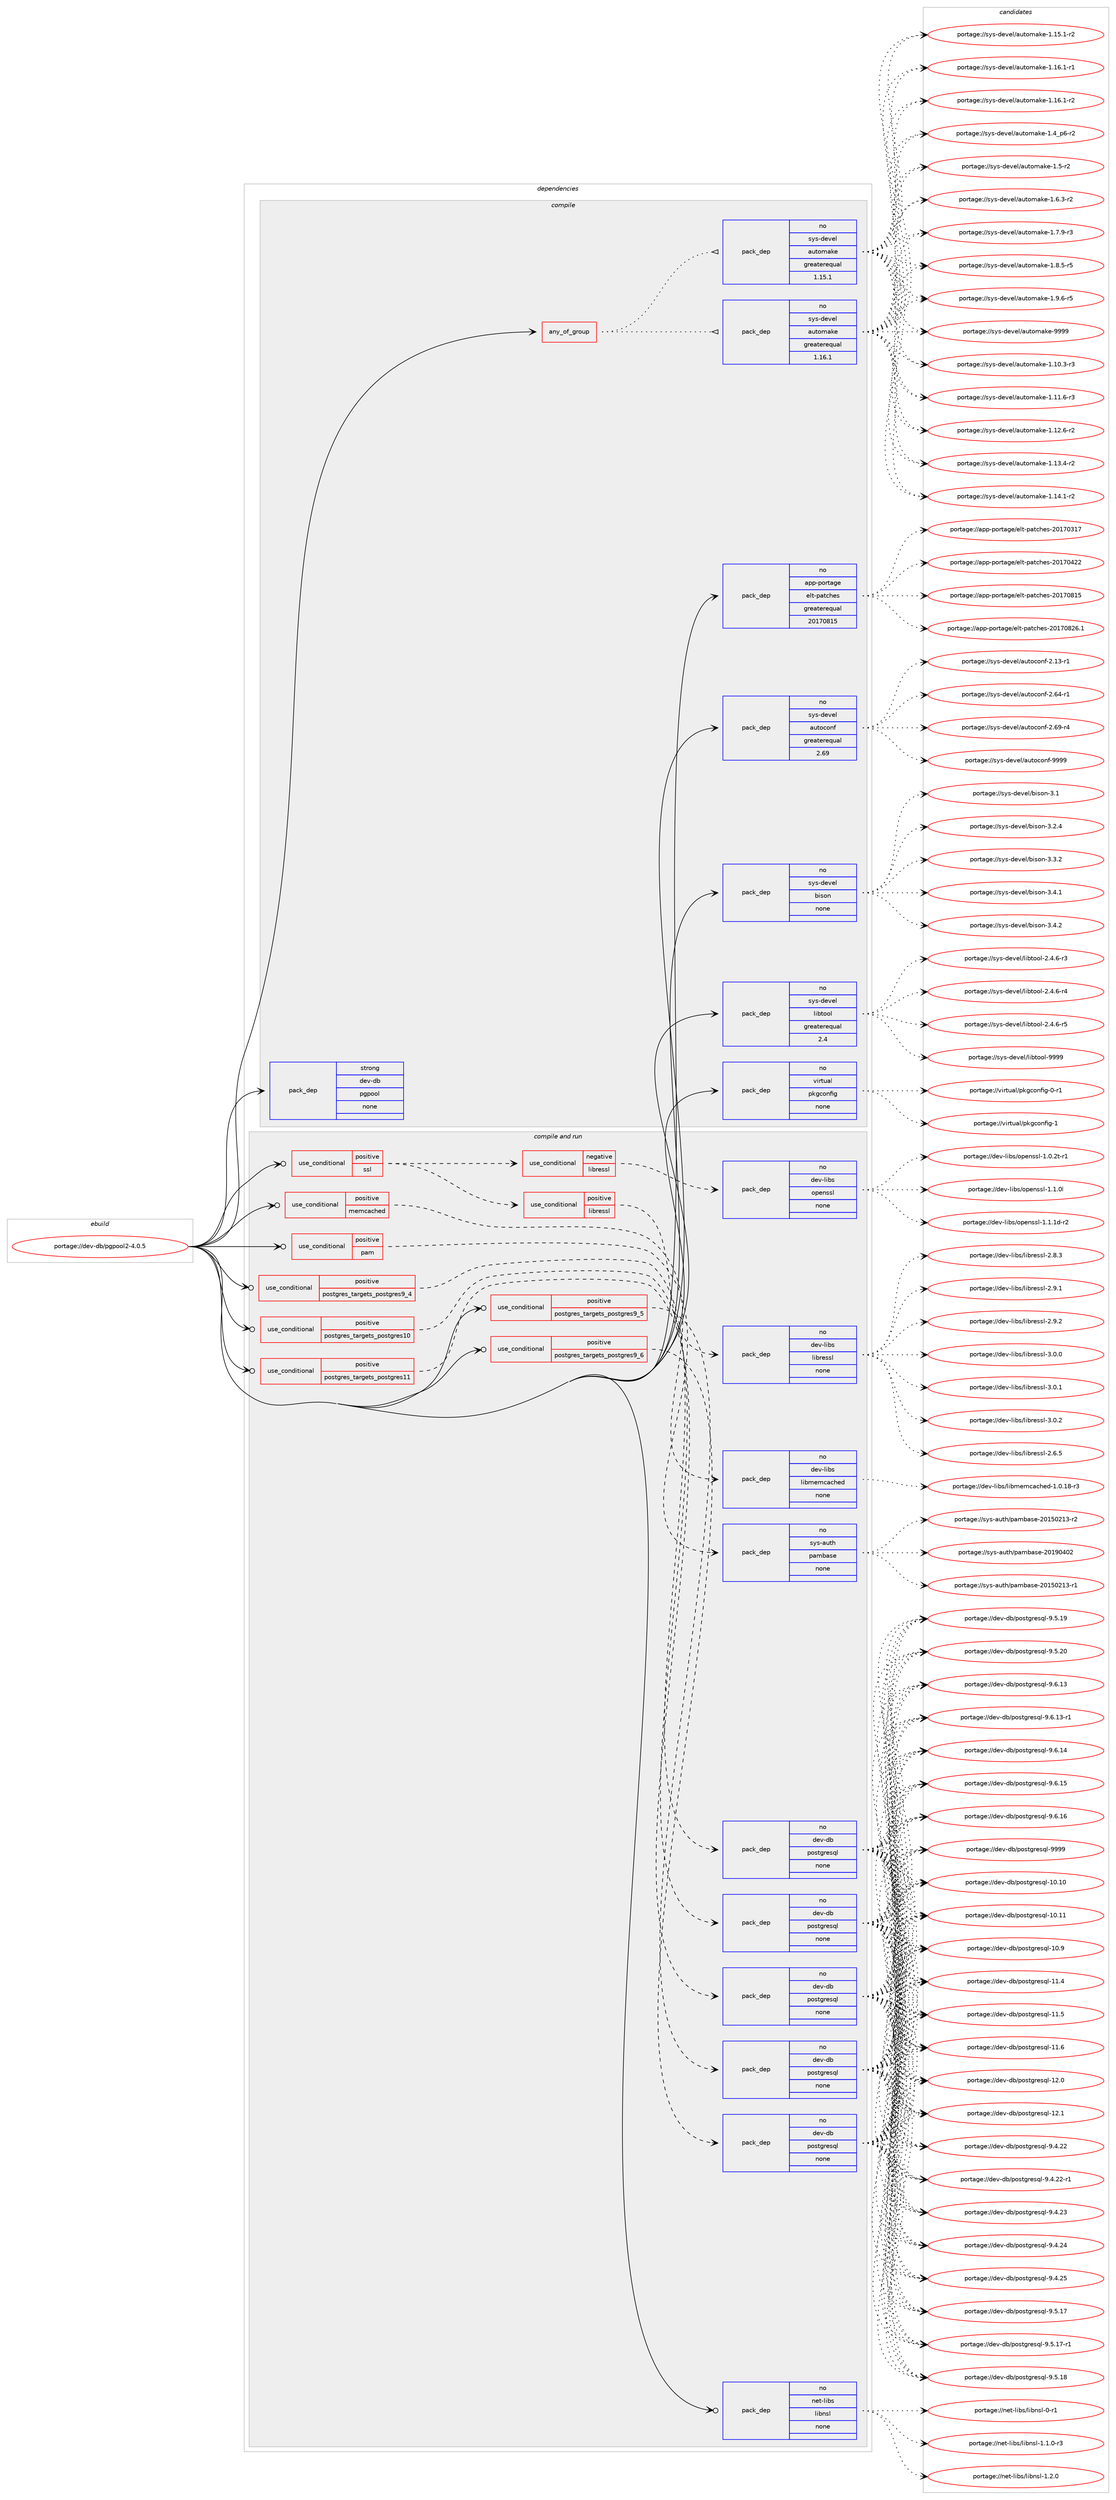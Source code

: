 digraph prolog {

# *************
# Graph options
# *************

newrank=true;
concentrate=true;
compound=true;
graph [rankdir=LR,fontname=Helvetica,fontsize=10,ranksep=1.5];#, ranksep=2.5, nodesep=0.2];
edge  [arrowhead=vee];
node  [fontname=Helvetica,fontsize=10];

# **********
# The ebuild
# **********

subgraph cluster_leftcol {
color=gray;
rank=same;
label=<<i>ebuild</i>>;
id [label="portage://dev-db/pgpool2-4.0.5", color=red, width=4, href="../dev-db/pgpool2-4.0.5.svg"];
}

# ****************
# The dependencies
# ****************

subgraph cluster_midcol {
color=gray;
label=<<i>dependencies</i>>;
subgraph cluster_compile {
fillcolor="#eeeeee";
style=filled;
label=<<i>compile</i>>;
subgraph any1202 {
dependency56603 [label=<<TABLE BORDER="0" CELLBORDER="1" CELLSPACING="0" CELLPADDING="4"><TR><TD CELLPADDING="10">any_of_group</TD></TR></TABLE>>, shape=none, color=red];subgraph pack42571 {
dependency56604 [label=<<TABLE BORDER="0" CELLBORDER="1" CELLSPACING="0" CELLPADDING="4" WIDTH="220"><TR><TD ROWSPAN="6" CELLPADDING="30">pack_dep</TD></TR><TR><TD WIDTH="110">no</TD></TR><TR><TD>sys-devel</TD></TR><TR><TD>automake</TD></TR><TR><TD>greaterequal</TD></TR><TR><TD>1.16.1</TD></TR></TABLE>>, shape=none, color=blue];
}
dependency56603:e -> dependency56604:w [weight=20,style="dotted",arrowhead="oinv"];
subgraph pack42572 {
dependency56605 [label=<<TABLE BORDER="0" CELLBORDER="1" CELLSPACING="0" CELLPADDING="4" WIDTH="220"><TR><TD ROWSPAN="6" CELLPADDING="30">pack_dep</TD></TR><TR><TD WIDTH="110">no</TD></TR><TR><TD>sys-devel</TD></TR><TR><TD>automake</TD></TR><TR><TD>greaterequal</TD></TR><TR><TD>1.15.1</TD></TR></TABLE>>, shape=none, color=blue];
}
dependency56603:e -> dependency56605:w [weight=20,style="dotted",arrowhead="oinv"];
}
id:e -> dependency56603:w [weight=20,style="solid",arrowhead="vee"];
subgraph pack42573 {
dependency56606 [label=<<TABLE BORDER="0" CELLBORDER="1" CELLSPACING="0" CELLPADDING="4" WIDTH="220"><TR><TD ROWSPAN="6" CELLPADDING="30">pack_dep</TD></TR><TR><TD WIDTH="110">no</TD></TR><TR><TD>app-portage</TD></TR><TR><TD>elt-patches</TD></TR><TR><TD>greaterequal</TD></TR><TR><TD>20170815</TD></TR></TABLE>>, shape=none, color=blue];
}
id:e -> dependency56606:w [weight=20,style="solid",arrowhead="vee"];
subgraph pack42574 {
dependency56607 [label=<<TABLE BORDER="0" CELLBORDER="1" CELLSPACING="0" CELLPADDING="4" WIDTH="220"><TR><TD ROWSPAN="6" CELLPADDING="30">pack_dep</TD></TR><TR><TD WIDTH="110">no</TD></TR><TR><TD>sys-devel</TD></TR><TR><TD>autoconf</TD></TR><TR><TD>greaterequal</TD></TR><TR><TD>2.69</TD></TR></TABLE>>, shape=none, color=blue];
}
id:e -> dependency56607:w [weight=20,style="solid",arrowhead="vee"];
subgraph pack42575 {
dependency56608 [label=<<TABLE BORDER="0" CELLBORDER="1" CELLSPACING="0" CELLPADDING="4" WIDTH="220"><TR><TD ROWSPAN="6" CELLPADDING="30">pack_dep</TD></TR><TR><TD WIDTH="110">no</TD></TR><TR><TD>sys-devel</TD></TR><TR><TD>bison</TD></TR><TR><TD>none</TD></TR><TR><TD></TD></TR></TABLE>>, shape=none, color=blue];
}
id:e -> dependency56608:w [weight=20,style="solid",arrowhead="vee"];
subgraph pack42576 {
dependency56609 [label=<<TABLE BORDER="0" CELLBORDER="1" CELLSPACING="0" CELLPADDING="4" WIDTH="220"><TR><TD ROWSPAN="6" CELLPADDING="30">pack_dep</TD></TR><TR><TD WIDTH="110">no</TD></TR><TR><TD>sys-devel</TD></TR><TR><TD>libtool</TD></TR><TR><TD>greaterequal</TD></TR><TR><TD>2.4</TD></TR></TABLE>>, shape=none, color=blue];
}
id:e -> dependency56609:w [weight=20,style="solid",arrowhead="vee"];
subgraph pack42577 {
dependency56610 [label=<<TABLE BORDER="0" CELLBORDER="1" CELLSPACING="0" CELLPADDING="4" WIDTH="220"><TR><TD ROWSPAN="6" CELLPADDING="30">pack_dep</TD></TR><TR><TD WIDTH="110">no</TD></TR><TR><TD>virtual</TD></TR><TR><TD>pkgconfig</TD></TR><TR><TD>none</TD></TR><TR><TD></TD></TR></TABLE>>, shape=none, color=blue];
}
id:e -> dependency56610:w [weight=20,style="solid",arrowhead="vee"];
subgraph pack42578 {
dependency56611 [label=<<TABLE BORDER="0" CELLBORDER="1" CELLSPACING="0" CELLPADDING="4" WIDTH="220"><TR><TD ROWSPAN="6" CELLPADDING="30">pack_dep</TD></TR><TR><TD WIDTH="110">strong</TD></TR><TR><TD>dev-db</TD></TR><TR><TD>pgpool</TD></TR><TR><TD>none</TD></TR><TR><TD></TD></TR></TABLE>>, shape=none, color=blue];
}
id:e -> dependency56611:w [weight=20,style="solid",arrowhead="vee"];
}
subgraph cluster_compileandrun {
fillcolor="#eeeeee";
style=filled;
label=<<i>compile and run</i>>;
subgraph cond12773 {
dependency56612 [label=<<TABLE BORDER="0" CELLBORDER="1" CELLSPACING="0" CELLPADDING="4"><TR><TD ROWSPAN="3" CELLPADDING="10">use_conditional</TD></TR><TR><TD>positive</TD></TR><TR><TD>memcached</TD></TR></TABLE>>, shape=none, color=red];
subgraph pack42579 {
dependency56613 [label=<<TABLE BORDER="0" CELLBORDER="1" CELLSPACING="0" CELLPADDING="4" WIDTH="220"><TR><TD ROWSPAN="6" CELLPADDING="30">pack_dep</TD></TR><TR><TD WIDTH="110">no</TD></TR><TR><TD>dev-libs</TD></TR><TR><TD>libmemcached</TD></TR><TR><TD>none</TD></TR><TR><TD></TD></TR></TABLE>>, shape=none, color=blue];
}
dependency56612:e -> dependency56613:w [weight=20,style="dashed",arrowhead="vee"];
}
id:e -> dependency56612:w [weight=20,style="solid",arrowhead="odotvee"];
subgraph cond12774 {
dependency56614 [label=<<TABLE BORDER="0" CELLBORDER="1" CELLSPACING="0" CELLPADDING="4"><TR><TD ROWSPAN="3" CELLPADDING="10">use_conditional</TD></TR><TR><TD>positive</TD></TR><TR><TD>pam</TD></TR></TABLE>>, shape=none, color=red];
subgraph pack42580 {
dependency56615 [label=<<TABLE BORDER="0" CELLBORDER="1" CELLSPACING="0" CELLPADDING="4" WIDTH="220"><TR><TD ROWSPAN="6" CELLPADDING="30">pack_dep</TD></TR><TR><TD WIDTH="110">no</TD></TR><TR><TD>sys-auth</TD></TR><TR><TD>pambase</TD></TR><TR><TD>none</TD></TR><TR><TD></TD></TR></TABLE>>, shape=none, color=blue];
}
dependency56614:e -> dependency56615:w [weight=20,style="dashed",arrowhead="vee"];
}
id:e -> dependency56614:w [weight=20,style="solid",arrowhead="odotvee"];
subgraph cond12775 {
dependency56616 [label=<<TABLE BORDER="0" CELLBORDER="1" CELLSPACING="0" CELLPADDING="4"><TR><TD ROWSPAN="3" CELLPADDING="10">use_conditional</TD></TR><TR><TD>positive</TD></TR><TR><TD>postgres_targets_postgres10</TD></TR></TABLE>>, shape=none, color=red];
subgraph pack42581 {
dependency56617 [label=<<TABLE BORDER="0" CELLBORDER="1" CELLSPACING="0" CELLPADDING="4" WIDTH="220"><TR><TD ROWSPAN="6" CELLPADDING="30">pack_dep</TD></TR><TR><TD WIDTH="110">no</TD></TR><TR><TD>dev-db</TD></TR><TR><TD>postgresql</TD></TR><TR><TD>none</TD></TR><TR><TD></TD></TR></TABLE>>, shape=none, color=blue];
}
dependency56616:e -> dependency56617:w [weight=20,style="dashed",arrowhead="vee"];
}
id:e -> dependency56616:w [weight=20,style="solid",arrowhead="odotvee"];
subgraph cond12776 {
dependency56618 [label=<<TABLE BORDER="0" CELLBORDER="1" CELLSPACING="0" CELLPADDING="4"><TR><TD ROWSPAN="3" CELLPADDING="10">use_conditional</TD></TR><TR><TD>positive</TD></TR><TR><TD>postgres_targets_postgres11</TD></TR></TABLE>>, shape=none, color=red];
subgraph pack42582 {
dependency56619 [label=<<TABLE BORDER="0" CELLBORDER="1" CELLSPACING="0" CELLPADDING="4" WIDTH="220"><TR><TD ROWSPAN="6" CELLPADDING="30">pack_dep</TD></TR><TR><TD WIDTH="110">no</TD></TR><TR><TD>dev-db</TD></TR><TR><TD>postgresql</TD></TR><TR><TD>none</TD></TR><TR><TD></TD></TR></TABLE>>, shape=none, color=blue];
}
dependency56618:e -> dependency56619:w [weight=20,style="dashed",arrowhead="vee"];
}
id:e -> dependency56618:w [weight=20,style="solid",arrowhead="odotvee"];
subgraph cond12777 {
dependency56620 [label=<<TABLE BORDER="0" CELLBORDER="1" CELLSPACING="0" CELLPADDING="4"><TR><TD ROWSPAN="3" CELLPADDING="10">use_conditional</TD></TR><TR><TD>positive</TD></TR><TR><TD>postgres_targets_postgres9_4</TD></TR></TABLE>>, shape=none, color=red];
subgraph pack42583 {
dependency56621 [label=<<TABLE BORDER="0" CELLBORDER="1" CELLSPACING="0" CELLPADDING="4" WIDTH="220"><TR><TD ROWSPAN="6" CELLPADDING="30">pack_dep</TD></TR><TR><TD WIDTH="110">no</TD></TR><TR><TD>dev-db</TD></TR><TR><TD>postgresql</TD></TR><TR><TD>none</TD></TR><TR><TD></TD></TR></TABLE>>, shape=none, color=blue];
}
dependency56620:e -> dependency56621:w [weight=20,style="dashed",arrowhead="vee"];
}
id:e -> dependency56620:w [weight=20,style="solid",arrowhead="odotvee"];
subgraph cond12778 {
dependency56622 [label=<<TABLE BORDER="0" CELLBORDER="1" CELLSPACING="0" CELLPADDING="4"><TR><TD ROWSPAN="3" CELLPADDING="10">use_conditional</TD></TR><TR><TD>positive</TD></TR><TR><TD>postgres_targets_postgres9_5</TD></TR></TABLE>>, shape=none, color=red];
subgraph pack42584 {
dependency56623 [label=<<TABLE BORDER="0" CELLBORDER="1" CELLSPACING="0" CELLPADDING="4" WIDTH="220"><TR><TD ROWSPAN="6" CELLPADDING="30">pack_dep</TD></TR><TR><TD WIDTH="110">no</TD></TR><TR><TD>dev-db</TD></TR><TR><TD>postgresql</TD></TR><TR><TD>none</TD></TR><TR><TD></TD></TR></TABLE>>, shape=none, color=blue];
}
dependency56622:e -> dependency56623:w [weight=20,style="dashed",arrowhead="vee"];
}
id:e -> dependency56622:w [weight=20,style="solid",arrowhead="odotvee"];
subgraph cond12779 {
dependency56624 [label=<<TABLE BORDER="0" CELLBORDER="1" CELLSPACING="0" CELLPADDING="4"><TR><TD ROWSPAN="3" CELLPADDING="10">use_conditional</TD></TR><TR><TD>positive</TD></TR><TR><TD>postgres_targets_postgres9_6</TD></TR></TABLE>>, shape=none, color=red];
subgraph pack42585 {
dependency56625 [label=<<TABLE BORDER="0" CELLBORDER="1" CELLSPACING="0" CELLPADDING="4" WIDTH="220"><TR><TD ROWSPAN="6" CELLPADDING="30">pack_dep</TD></TR><TR><TD WIDTH="110">no</TD></TR><TR><TD>dev-db</TD></TR><TR><TD>postgresql</TD></TR><TR><TD>none</TD></TR><TR><TD></TD></TR></TABLE>>, shape=none, color=blue];
}
dependency56624:e -> dependency56625:w [weight=20,style="dashed",arrowhead="vee"];
}
id:e -> dependency56624:w [weight=20,style="solid",arrowhead="odotvee"];
subgraph cond12780 {
dependency56626 [label=<<TABLE BORDER="0" CELLBORDER="1" CELLSPACING="0" CELLPADDING="4"><TR><TD ROWSPAN="3" CELLPADDING="10">use_conditional</TD></TR><TR><TD>positive</TD></TR><TR><TD>ssl</TD></TR></TABLE>>, shape=none, color=red];
subgraph cond12781 {
dependency56627 [label=<<TABLE BORDER="0" CELLBORDER="1" CELLSPACING="0" CELLPADDING="4"><TR><TD ROWSPAN="3" CELLPADDING="10">use_conditional</TD></TR><TR><TD>negative</TD></TR><TR><TD>libressl</TD></TR></TABLE>>, shape=none, color=red];
subgraph pack42586 {
dependency56628 [label=<<TABLE BORDER="0" CELLBORDER="1" CELLSPACING="0" CELLPADDING="4" WIDTH="220"><TR><TD ROWSPAN="6" CELLPADDING="30">pack_dep</TD></TR><TR><TD WIDTH="110">no</TD></TR><TR><TD>dev-libs</TD></TR><TR><TD>openssl</TD></TR><TR><TD>none</TD></TR><TR><TD></TD></TR></TABLE>>, shape=none, color=blue];
}
dependency56627:e -> dependency56628:w [weight=20,style="dashed",arrowhead="vee"];
}
dependency56626:e -> dependency56627:w [weight=20,style="dashed",arrowhead="vee"];
subgraph cond12782 {
dependency56629 [label=<<TABLE BORDER="0" CELLBORDER="1" CELLSPACING="0" CELLPADDING="4"><TR><TD ROWSPAN="3" CELLPADDING="10">use_conditional</TD></TR><TR><TD>positive</TD></TR><TR><TD>libressl</TD></TR></TABLE>>, shape=none, color=red];
subgraph pack42587 {
dependency56630 [label=<<TABLE BORDER="0" CELLBORDER="1" CELLSPACING="0" CELLPADDING="4" WIDTH="220"><TR><TD ROWSPAN="6" CELLPADDING="30">pack_dep</TD></TR><TR><TD WIDTH="110">no</TD></TR><TR><TD>dev-libs</TD></TR><TR><TD>libressl</TD></TR><TR><TD>none</TD></TR><TR><TD></TD></TR></TABLE>>, shape=none, color=blue];
}
dependency56629:e -> dependency56630:w [weight=20,style="dashed",arrowhead="vee"];
}
dependency56626:e -> dependency56629:w [weight=20,style="dashed",arrowhead="vee"];
}
id:e -> dependency56626:w [weight=20,style="solid",arrowhead="odotvee"];
subgraph pack42588 {
dependency56631 [label=<<TABLE BORDER="0" CELLBORDER="1" CELLSPACING="0" CELLPADDING="4" WIDTH="220"><TR><TD ROWSPAN="6" CELLPADDING="30">pack_dep</TD></TR><TR><TD WIDTH="110">no</TD></TR><TR><TD>net-libs</TD></TR><TR><TD>libnsl</TD></TR><TR><TD>none</TD></TR><TR><TD></TD></TR></TABLE>>, shape=none, color=blue];
}
id:e -> dependency56631:w [weight=20,style="solid",arrowhead="odotvee"];
}
subgraph cluster_run {
fillcolor="#eeeeee";
style=filled;
label=<<i>run</i>>;
}
}

# **************
# The candidates
# **************

subgraph cluster_choices {
rank=same;
color=gray;
label=<<i>candidates</i>>;

subgraph choice42571 {
color=black;
nodesep=1;
choiceportage11512111545100101118101108479711711611110997107101454946494846514511451 [label="portage://sys-devel/automake-1.10.3-r3", color=red, width=4,href="../sys-devel/automake-1.10.3-r3.svg"];
choiceportage11512111545100101118101108479711711611110997107101454946494946544511451 [label="portage://sys-devel/automake-1.11.6-r3", color=red, width=4,href="../sys-devel/automake-1.11.6-r3.svg"];
choiceportage11512111545100101118101108479711711611110997107101454946495046544511450 [label="portage://sys-devel/automake-1.12.6-r2", color=red, width=4,href="../sys-devel/automake-1.12.6-r2.svg"];
choiceportage11512111545100101118101108479711711611110997107101454946495146524511450 [label="portage://sys-devel/automake-1.13.4-r2", color=red, width=4,href="../sys-devel/automake-1.13.4-r2.svg"];
choiceportage11512111545100101118101108479711711611110997107101454946495246494511450 [label="portage://sys-devel/automake-1.14.1-r2", color=red, width=4,href="../sys-devel/automake-1.14.1-r2.svg"];
choiceportage11512111545100101118101108479711711611110997107101454946495346494511450 [label="portage://sys-devel/automake-1.15.1-r2", color=red, width=4,href="../sys-devel/automake-1.15.1-r2.svg"];
choiceportage11512111545100101118101108479711711611110997107101454946495446494511449 [label="portage://sys-devel/automake-1.16.1-r1", color=red, width=4,href="../sys-devel/automake-1.16.1-r1.svg"];
choiceportage11512111545100101118101108479711711611110997107101454946495446494511450 [label="portage://sys-devel/automake-1.16.1-r2", color=red, width=4,href="../sys-devel/automake-1.16.1-r2.svg"];
choiceportage115121115451001011181011084797117116111109971071014549465295112544511450 [label="portage://sys-devel/automake-1.4_p6-r2", color=red, width=4,href="../sys-devel/automake-1.4_p6-r2.svg"];
choiceportage11512111545100101118101108479711711611110997107101454946534511450 [label="portage://sys-devel/automake-1.5-r2", color=red, width=4,href="../sys-devel/automake-1.5-r2.svg"];
choiceportage115121115451001011181011084797117116111109971071014549465446514511450 [label="portage://sys-devel/automake-1.6.3-r2", color=red, width=4,href="../sys-devel/automake-1.6.3-r2.svg"];
choiceportage115121115451001011181011084797117116111109971071014549465546574511451 [label="portage://sys-devel/automake-1.7.9-r3", color=red, width=4,href="../sys-devel/automake-1.7.9-r3.svg"];
choiceportage115121115451001011181011084797117116111109971071014549465646534511453 [label="portage://sys-devel/automake-1.8.5-r5", color=red, width=4,href="../sys-devel/automake-1.8.5-r5.svg"];
choiceportage115121115451001011181011084797117116111109971071014549465746544511453 [label="portage://sys-devel/automake-1.9.6-r5", color=red, width=4,href="../sys-devel/automake-1.9.6-r5.svg"];
choiceportage115121115451001011181011084797117116111109971071014557575757 [label="portage://sys-devel/automake-9999", color=red, width=4,href="../sys-devel/automake-9999.svg"];
dependency56604:e -> choiceportage11512111545100101118101108479711711611110997107101454946494846514511451:w [style=dotted,weight="100"];
dependency56604:e -> choiceportage11512111545100101118101108479711711611110997107101454946494946544511451:w [style=dotted,weight="100"];
dependency56604:e -> choiceportage11512111545100101118101108479711711611110997107101454946495046544511450:w [style=dotted,weight="100"];
dependency56604:e -> choiceportage11512111545100101118101108479711711611110997107101454946495146524511450:w [style=dotted,weight="100"];
dependency56604:e -> choiceportage11512111545100101118101108479711711611110997107101454946495246494511450:w [style=dotted,weight="100"];
dependency56604:e -> choiceportage11512111545100101118101108479711711611110997107101454946495346494511450:w [style=dotted,weight="100"];
dependency56604:e -> choiceportage11512111545100101118101108479711711611110997107101454946495446494511449:w [style=dotted,weight="100"];
dependency56604:e -> choiceportage11512111545100101118101108479711711611110997107101454946495446494511450:w [style=dotted,weight="100"];
dependency56604:e -> choiceportage115121115451001011181011084797117116111109971071014549465295112544511450:w [style=dotted,weight="100"];
dependency56604:e -> choiceportage11512111545100101118101108479711711611110997107101454946534511450:w [style=dotted,weight="100"];
dependency56604:e -> choiceportage115121115451001011181011084797117116111109971071014549465446514511450:w [style=dotted,weight="100"];
dependency56604:e -> choiceportage115121115451001011181011084797117116111109971071014549465546574511451:w [style=dotted,weight="100"];
dependency56604:e -> choiceportage115121115451001011181011084797117116111109971071014549465646534511453:w [style=dotted,weight="100"];
dependency56604:e -> choiceportage115121115451001011181011084797117116111109971071014549465746544511453:w [style=dotted,weight="100"];
dependency56604:e -> choiceportage115121115451001011181011084797117116111109971071014557575757:w [style=dotted,weight="100"];
}
subgraph choice42572 {
color=black;
nodesep=1;
choiceportage11512111545100101118101108479711711611110997107101454946494846514511451 [label="portage://sys-devel/automake-1.10.3-r3", color=red, width=4,href="../sys-devel/automake-1.10.3-r3.svg"];
choiceportage11512111545100101118101108479711711611110997107101454946494946544511451 [label="portage://sys-devel/automake-1.11.6-r3", color=red, width=4,href="../sys-devel/automake-1.11.6-r3.svg"];
choiceportage11512111545100101118101108479711711611110997107101454946495046544511450 [label="portage://sys-devel/automake-1.12.6-r2", color=red, width=4,href="../sys-devel/automake-1.12.6-r2.svg"];
choiceportage11512111545100101118101108479711711611110997107101454946495146524511450 [label="portage://sys-devel/automake-1.13.4-r2", color=red, width=4,href="../sys-devel/automake-1.13.4-r2.svg"];
choiceportage11512111545100101118101108479711711611110997107101454946495246494511450 [label="portage://sys-devel/automake-1.14.1-r2", color=red, width=4,href="../sys-devel/automake-1.14.1-r2.svg"];
choiceportage11512111545100101118101108479711711611110997107101454946495346494511450 [label="portage://sys-devel/automake-1.15.1-r2", color=red, width=4,href="../sys-devel/automake-1.15.1-r2.svg"];
choiceportage11512111545100101118101108479711711611110997107101454946495446494511449 [label="portage://sys-devel/automake-1.16.1-r1", color=red, width=4,href="../sys-devel/automake-1.16.1-r1.svg"];
choiceportage11512111545100101118101108479711711611110997107101454946495446494511450 [label="portage://sys-devel/automake-1.16.1-r2", color=red, width=4,href="../sys-devel/automake-1.16.1-r2.svg"];
choiceportage115121115451001011181011084797117116111109971071014549465295112544511450 [label="portage://sys-devel/automake-1.4_p6-r2", color=red, width=4,href="../sys-devel/automake-1.4_p6-r2.svg"];
choiceportage11512111545100101118101108479711711611110997107101454946534511450 [label="portage://sys-devel/automake-1.5-r2", color=red, width=4,href="../sys-devel/automake-1.5-r2.svg"];
choiceportage115121115451001011181011084797117116111109971071014549465446514511450 [label="portage://sys-devel/automake-1.6.3-r2", color=red, width=4,href="../sys-devel/automake-1.6.3-r2.svg"];
choiceportage115121115451001011181011084797117116111109971071014549465546574511451 [label="portage://sys-devel/automake-1.7.9-r3", color=red, width=4,href="../sys-devel/automake-1.7.9-r3.svg"];
choiceportage115121115451001011181011084797117116111109971071014549465646534511453 [label="portage://sys-devel/automake-1.8.5-r5", color=red, width=4,href="../sys-devel/automake-1.8.5-r5.svg"];
choiceportage115121115451001011181011084797117116111109971071014549465746544511453 [label="portage://sys-devel/automake-1.9.6-r5", color=red, width=4,href="../sys-devel/automake-1.9.6-r5.svg"];
choiceportage115121115451001011181011084797117116111109971071014557575757 [label="portage://sys-devel/automake-9999", color=red, width=4,href="../sys-devel/automake-9999.svg"];
dependency56605:e -> choiceportage11512111545100101118101108479711711611110997107101454946494846514511451:w [style=dotted,weight="100"];
dependency56605:e -> choiceportage11512111545100101118101108479711711611110997107101454946494946544511451:w [style=dotted,weight="100"];
dependency56605:e -> choiceportage11512111545100101118101108479711711611110997107101454946495046544511450:w [style=dotted,weight="100"];
dependency56605:e -> choiceportage11512111545100101118101108479711711611110997107101454946495146524511450:w [style=dotted,weight="100"];
dependency56605:e -> choiceportage11512111545100101118101108479711711611110997107101454946495246494511450:w [style=dotted,weight="100"];
dependency56605:e -> choiceportage11512111545100101118101108479711711611110997107101454946495346494511450:w [style=dotted,weight="100"];
dependency56605:e -> choiceportage11512111545100101118101108479711711611110997107101454946495446494511449:w [style=dotted,weight="100"];
dependency56605:e -> choiceportage11512111545100101118101108479711711611110997107101454946495446494511450:w [style=dotted,weight="100"];
dependency56605:e -> choiceportage115121115451001011181011084797117116111109971071014549465295112544511450:w [style=dotted,weight="100"];
dependency56605:e -> choiceportage11512111545100101118101108479711711611110997107101454946534511450:w [style=dotted,weight="100"];
dependency56605:e -> choiceportage115121115451001011181011084797117116111109971071014549465446514511450:w [style=dotted,weight="100"];
dependency56605:e -> choiceportage115121115451001011181011084797117116111109971071014549465546574511451:w [style=dotted,weight="100"];
dependency56605:e -> choiceportage115121115451001011181011084797117116111109971071014549465646534511453:w [style=dotted,weight="100"];
dependency56605:e -> choiceportage115121115451001011181011084797117116111109971071014549465746544511453:w [style=dotted,weight="100"];
dependency56605:e -> choiceportage115121115451001011181011084797117116111109971071014557575757:w [style=dotted,weight="100"];
}
subgraph choice42573 {
color=black;
nodesep=1;
choiceportage97112112451121111141169710310147101108116451129711699104101115455048495548514955 [label="portage://app-portage/elt-patches-20170317", color=red, width=4,href="../app-portage/elt-patches-20170317.svg"];
choiceportage97112112451121111141169710310147101108116451129711699104101115455048495548525050 [label="portage://app-portage/elt-patches-20170422", color=red, width=4,href="../app-portage/elt-patches-20170422.svg"];
choiceportage97112112451121111141169710310147101108116451129711699104101115455048495548564953 [label="portage://app-portage/elt-patches-20170815", color=red, width=4,href="../app-portage/elt-patches-20170815.svg"];
choiceportage971121124511211111411697103101471011081164511297116991041011154550484955485650544649 [label="portage://app-portage/elt-patches-20170826.1", color=red, width=4,href="../app-portage/elt-patches-20170826.1.svg"];
dependency56606:e -> choiceportage97112112451121111141169710310147101108116451129711699104101115455048495548514955:w [style=dotted,weight="100"];
dependency56606:e -> choiceportage97112112451121111141169710310147101108116451129711699104101115455048495548525050:w [style=dotted,weight="100"];
dependency56606:e -> choiceportage97112112451121111141169710310147101108116451129711699104101115455048495548564953:w [style=dotted,weight="100"];
dependency56606:e -> choiceportage971121124511211111411697103101471011081164511297116991041011154550484955485650544649:w [style=dotted,weight="100"];
}
subgraph choice42574 {
color=black;
nodesep=1;
choiceportage1151211154510010111810110847971171161119911111010245504649514511449 [label="portage://sys-devel/autoconf-2.13-r1", color=red, width=4,href="../sys-devel/autoconf-2.13-r1.svg"];
choiceportage1151211154510010111810110847971171161119911111010245504654524511449 [label="portage://sys-devel/autoconf-2.64-r1", color=red, width=4,href="../sys-devel/autoconf-2.64-r1.svg"];
choiceportage1151211154510010111810110847971171161119911111010245504654574511452 [label="portage://sys-devel/autoconf-2.69-r4", color=red, width=4,href="../sys-devel/autoconf-2.69-r4.svg"];
choiceportage115121115451001011181011084797117116111991111101024557575757 [label="portage://sys-devel/autoconf-9999", color=red, width=4,href="../sys-devel/autoconf-9999.svg"];
dependency56607:e -> choiceportage1151211154510010111810110847971171161119911111010245504649514511449:w [style=dotted,weight="100"];
dependency56607:e -> choiceportage1151211154510010111810110847971171161119911111010245504654524511449:w [style=dotted,weight="100"];
dependency56607:e -> choiceportage1151211154510010111810110847971171161119911111010245504654574511452:w [style=dotted,weight="100"];
dependency56607:e -> choiceportage115121115451001011181011084797117116111991111101024557575757:w [style=dotted,weight="100"];
}
subgraph choice42575 {
color=black;
nodesep=1;
choiceportage11512111545100101118101108479810511511111045514649 [label="portage://sys-devel/bison-3.1", color=red, width=4,href="../sys-devel/bison-3.1.svg"];
choiceportage115121115451001011181011084798105115111110455146504652 [label="portage://sys-devel/bison-3.2.4", color=red, width=4,href="../sys-devel/bison-3.2.4.svg"];
choiceportage115121115451001011181011084798105115111110455146514650 [label="portage://sys-devel/bison-3.3.2", color=red, width=4,href="../sys-devel/bison-3.3.2.svg"];
choiceportage115121115451001011181011084798105115111110455146524649 [label="portage://sys-devel/bison-3.4.1", color=red, width=4,href="../sys-devel/bison-3.4.1.svg"];
choiceportage115121115451001011181011084798105115111110455146524650 [label="portage://sys-devel/bison-3.4.2", color=red, width=4,href="../sys-devel/bison-3.4.2.svg"];
dependency56608:e -> choiceportage11512111545100101118101108479810511511111045514649:w [style=dotted,weight="100"];
dependency56608:e -> choiceportage115121115451001011181011084798105115111110455146504652:w [style=dotted,weight="100"];
dependency56608:e -> choiceportage115121115451001011181011084798105115111110455146514650:w [style=dotted,weight="100"];
dependency56608:e -> choiceportage115121115451001011181011084798105115111110455146524649:w [style=dotted,weight="100"];
dependency56608:e -> choiceportage115121115451001011181011084798105115111110455146524650:w [style=dotted,weight="100"];
}
subgraph choice42576 {
color=black;
nodesep=1;
choiceportage1151211154510010111810110847108105981161111111084550465246544511451 [label="portage://sys-devel/libtool-2.4.6-r3", color=red, width=4,href="../sys-devel/libtool-2.4.6-r3.svg"];
choiceportage1151211154510010111810110847108105981161111111084550465246544511452 [label="portage://sys-devel/libtool-2.4.6-r4", color=red, width=4,href="../sys-devel/libtool-2.4.6-r4.svg"];
choiceportage1151211154510010111810110847108105981161111111084550465246544511453 [label="portage://sys-devel/libtool-2.4.6-r5", color=red, width=4,href="../sys-devel/libtool-2.4.6-r5.svg"];
choiceportage1151211154510010111810110847108105981161111111084557575757 [label="portage://sys-devel/libtool-9999", color=red, width=4,href="../sys-devel/libtool-9999.svg"];
dependency56609:e -> choiceportage1151211154510010111810110847108105981161111111084550465246544511451:w [style=dotted,weight="100"];
dependency56609:e -> choiceportage1151211154510010111810110847108105981161111111084550465246544511452:w [style=dotted,weight="100"];
dependency56609:e -> choiceportage1151211154510010111810110847108105981161111111084550465246544511453:w [style=dotted,weight="100"];
dependency56609:e -> choiceportage1151211154510010111810110847108105981161111111084557575757:w [style=dotted,weight="100"];
}
subgraph choice42577 {
color=black;
nodesep=1;
choiceportage11810511411611797108471121071039911111010210510345484511449 [label="portage://virtual/pkgconfig-0-r1", color=red, width=4,href="../virtual/pkgconfig-0-r1.svg"];
choiceportage1181051141161179710847112107103991111101021051034549 [label="portage://virtual/pkgconfig-1", color=red, width=4,href="../virtual/pkgconfig-1.svg"];
dependency56610:e -> choiceportage11810511411611797108471121071039911111010210510345484511449:w [style=dotted,weight="100"];
dependency56610:e -> choiceportage1181051141161179710847112107103991111101021051034549:w [style=dotted,weight="100"];
}
subgraph choice42578 {
color=black;
nodesep=1;
}
subgraph choice42579 {
color=black;
nodesep=1;
choiceportage10010111845108105981154710810598109101109999799104101100454946484649564511451 [label="portage://dev-libs/libmemcached-1.0.18-r3", color=red, width=4,href="../dev-libs/libmemcached-1.0.18-r3.svg"];
dependency56613:e -> choiceportage10010111845108105981154710810598109101109999799104101100454946484649564511451:w [style=dotted,weight="100"];
}
subgraph choice42580 {
color=black;
nodesep=1;
choiceportage1151211154597117116104471129710998971151014550484953485049514511449 [label="portage://sys-auth/pambase-20150213-r1", color=red, width=4,href="../sys-auth/pambase-20150213-r1.svg"];
choiceportage1151211154597117116104471129710998971151014550484953485049514511450 [label="portage://sys-auth/pambase-20150213-r2", color=red, width=4,href="../sys-auth/pambase-20150213-r2.svg"];
choiceportage115121115459711711610447112971099897115101455048495748524850 [label="portage://sys-auth/pambase-20190402", color=red, width=4,href="../sys-auth/pambase-20190402.svg"];
dependency56615:e -> choiceportage1151211154597117116104471129710998971151014550484953485049514511449:w [style=dotted,weight="100"];
dependency56615:e -> choiceportage1151211154597117116104471129710998971151014550484953485049514511450:w [style=dotted,weight="100"];
dependency56615:e -> choiceportage115121115459711711610447112971099897115101455048495748524850:w [style=dotted,weight="100"];
}
subgraph choice42581 {
color=black;
nodesep=1;
choiceportage100101118451009847112111115116103114101115113108454948464948 [label="portage://dev-db/postgresql-10.10", color=red, width=4,href="../dev-db/postgresql-10.10.svg"];
choiceportage100101118451009847112111115116103114101115113108454948464949 [label="portage://dev-db/postgresql-10.11", color=red, width=4,href="../dev-db/postgresql-10.11.svg"];
choiceportage1001011184510098471121111151161031141011151131084549484657 [label="portage://dev-db/postgresql-10.9", color=red, width=4,href="../dev-db/postgresql-10.9.svg"];
choiceportage1001011184510098471121111151161031141011151131084549494652 [label="portage://dev-db/postgresql-11.4", color=red, width=4,href="../dev-db/postgresql-11.4.svg"];
choiceportage1001011184510098471121111151161031141011151131084549494653 [label="portage://dev-db/postgresql-11.5", color=red, width=4,href="../dev-db/postgresql-11.5.svg"];
choiceportage1001011184510098471121111151161031141011151131084549494654 [label="portage://dev-db/postgresql-11.6", color=red, width=4,href="../dev-db/postgresql-11.6.svg"];
choiceportage1001011184510098471121111151161031141011151131084549504648 [label="portage://dev-db/postgresql-12.0", color=red, width=4,href="../dev-db/postgresql-12.0.svg"];
choiceportage1001011184510098471121111151161031141011151131084549504649 [label="portage://dev-db/postgresql-12.1", color=red, width=4,href="../dev-db/postgresql-12.1.svg"];
choiceportage10010111845100984711211111511610311410111511310845574652465050 [label="portage://dev-db/postgresql-9.4.22", color=red, width=4,href="../dev-db/postgresql-9.4.22.svg"];
choiceportage100101118451009847112111115116103114101115113108455746524650504511449 [label="portage://dev-db/postgresql-9.4.22-r1", color=red, width=4,href="../dev-db/postgresql-9.4.22-r1.svg"];
choiceportage10010111845100984711211111511610311410111511310845574652465051 [label="portage://dev-db/postgresql-9.4.23", color=red, width=4,href="../dev-db/postgresql-9.4.23.svg"];
choiceportage10010111845100984711211111511610311410111511310845574652465052 [label="portage://dev-db/postgresql-9.4.24", color=red, width=4,href="../dev-db/postgresql-9.4.24.svg"];
choiceportage10010111845100984711211111511610311410111511310845574652465053 [label="portage://dev-db/postgresql-9.4.25", color=red, width=4,href="../dev-db/postgresql-9.4.25.svg"];
choiceportage10010111845100984711211111511610311410111511310845574653464955 [label="portage://dev-db/postgresql-9.5.17", color=red, width=4,href="../dev-db/postgresql-9.5.17.svg"];
choiceportage100101118451009847112111115116103114101115113108455746534649554511449 [label="portage://dev-db/postgresql-9.5.17-r1", color=red, width=4,href="../dev-db/postgresql-9.5.17-r1.svg"];
choiceportage10010111845100984711211111511610311410111511310845574653464956 [label="portage://dev-db/postgresql-9.5.18", color=red, width=4,href="../dev-db/postgresql-9.5.18.svg"];
choiceportage10010111845100984711211111511610311410111511310845574653464957 [label="portage://dev-db/postgresql-9.5.19", color=red, width=4,href="../dev-db/postgresql-9.5.19.svg"];
choiceportage10010111845100984711211111511610311410111511310845574653465048 [label="portage://dev-db/postgresql-9.5.20", color=red, width=4,href="../dev-db/postgresql-9.5.20.svg"];
choiceportage10010111845100984711211111511610311410111511310845574654464951 [label="portage://dev-db/postgresql-9.6.13", color=red, width=4,href="../dev-db/postgresql-9.6.13.svg"];
choiceportage100101118451009847112111115116103114101115113108455746544649514511449 [label="portage://dev-db/postgresql-9.6.13-r1", color=red, width=4,href="../dev-db/postgresql-9.6.13-r1.svg"];
choiceportage10010111845100984711211111511610311410111511310845574654464952 [label="portage://dev-db/postgresql-9.6.14", color=red, width=4,href="../dev-db/postgresql-9.6.14.svg"];
choiceportage10010111845100984711211111511610311410111511310845574654464953 [label="portage://dev-db/postgresql-9.6.15", color=red, width=4,href="../dev-db/postgresql-9.6.15.svg"];
choiceportage10010111845100984711211111511610311410111511310845574654464954 [label="portage://dev-db/postgresql-9.6.16", color=red, width=4,href="../dev-db/postgresql-9.6.16.svg"];
choiceportage1001011184510098471121111151161031141011151131084557575757 [label="portage://dev-db/postgresql-9999", color=red, width=4,href="../dev-db/postgresql-9999.svg"];
dependency56617:e -> choiceportage100101118451009847112111115116103114101115113108454948464948:w [style=dotted,weight="100"];
dependency56617:e -> choiceportage100101118451009847112111115116103114101115113108454948464949:w [style=dotted,weight="100"];
dependency56617:e -> choiceportage1001011184510098471121111151161031141011151131084549484657:w [style=dotted,weight="100"];
dependency56617:e -> choiceportage1001011184510098471121111151161031141011151131084549494652:w [style=dotted,weight="100"];
dependency56617:e -> choiceportage1001011184510098471121111151161031141011151131084549494653:w [style=dotted,weight="100"];
dependency56617:e -> choiceportage1001011184510098471121111151161031141011151131084549494654:w [style=dotted,weight="100"];
dependency56617:e -> choiceportage1001011184510098471121111151161031141011151131084549504648:w [style=dotted,weight="100"];
dependency56617:e -> choiceportage1001011184510098471121111151161031141011151131084549504649:w [style=dotted,weight="100"];
dependency56617:e -> choiceportage10010111845100984711211111511610311410111511310845574652465050:w [style=dotted,weight="100"];
dependency56617:e -> choiceportage100101118451009847112111115116103114101115113108455746524650504511449:w [style=dotted,weight="100"];
dependency56617:e -> choiceportage10010111845100984711211111511610311410111511310845574652465051:w [style=dotted,weight="100"];
dependency56617:e -> choiceportage10010111845100984711211111511610311410111511310845574652465052:w [style=dotted,weight="100"];
dependency56617:e -> choiceportage10010111845100984711211111511610311410111511310845574652465053:w [style=dotted,weight="100"];
dependency56617:e -> choiceportage10010111845100984711211111511610311410111511310845574653464955:w [style=dotted,weight="100"];
dependency56617:e -> choiceportage100101118451009847112111115116103114101115113108455746534649554511449:w [style=dotted,weight="100"];
dependency56617:e -> choiceportage10010111845100984711211111511610311410111511310845574653464956:w [style=dotted,weight="100"];
dependency56617:e -> choiceportage10010111845100984711211111511610311410111511310845574653464957:w [style=dotted,weight="100"];
dependency56617:e -> choiceportage10010111845100984711211111511610311410111511310845574653465048:w [style=dotted,weight="100"];
dependency56617:e -> choiceportage10010111845100984711211111511610311410111511310845574654464951:w [style=dotted,weight="100"];
dependency56617:e -> choiceportage100101118451009847112111115116103114101115113108455746544649514511449:w [style=dotted,weight="100"];
dependency56617:e -> choiceportage10010111845100984711211111511610311410111511310845574654464952:w [style=dotted,weight="100"];
dependency56617:e -> choiceportage10010111845100984711211111511610311410111511310845574654464953:w [style=dotted,weight="100"];
dependency56617:e -> choiceportage10010111845100984711211111511610311410111511310845574654464954:w [style=dotted,weight="100"];
dependency56617:e -> choiceportage1001011184510098471121111151161031141011151131084557575757:w [style=dotted,weight="100"];
}
subgraph choice42582 {
color=black;
nodesep=1;
choiceportage100101118451009847112111115116103114101115113108454948464948 [label="portage://dev-db/postgresql-10.10", color=red, width=4,href="../dev-db/postgresql-10.10.svg"];
choiceportage100101118451009847112111115116103114101115113108454948464949 [label="portage://dev-db/postgresql-10.11", color=red, width=4,href="../dev-db/postgresql-10.11.svg"];
choiceportage1001011184510098471121111151161031141011151131084549484657 [label="portage://dev-db/postgresql-10.9", color=red, width=4,href="../dev-db/postgresql-10.9.svg"];
choiceportage1001011184510098471121111151161031141011151131084549494652 [label="portage://dev-db/postgresql-11.4", color=red, width=4,href="../dev-db/postgresql-11.4.svg"];
choiceportage1001011184510098471121111151161031141011151131084549494653 [label="portage://dev-db/postgresql-11.5", color=red, width=4,href="../dev-db/postgresql-11.5.svg"];
choiceportage1001011184510098471121111151161031141011151131084549494654 [label="portage://dev-db/postgresql-11.6", color=red, width=4,href="../dev-db/postgresql-11.6.svg"];
choiceportage1001011184510098471121111151161031141011151131084549504648 [label="portage://dev-db/postgresql-12.0", color=red, width=4,href="../dev-db/postgresql-12.0.svg"];
choiceportage1001011184510098471121111151161031141011151131084549504649 [label="portage://dev-db/postgresql-12.1", color=red, width=4,href="../dev-db/postgresql-12.1.svg"];
choiceportage10010111845100984711211111511610311410111511310845574652465050 [label="portage://dev-db/postgresql-9.4.22", color=red, width=4,href="../dev-db/postgresql-9.4.22.svg"];
choiceportage100101118451009847112111115116103114101115113108455746524650504511449 [label="portage://dev-db/postgresql-9.4.22-r1", color=red, width=4,href="../dev-db/postgresql-9.4.22-r1.svg"];
choiceportage10010111845100984711211111511610311410111511310845574652465051 [label="portage://dev-db/postgresql-9.4.23", color=red, width=4,href="../dev-db/postgresql-9.4.23.svg"];
choiceportage10010111845100984711211111511610311410111511310845574652465052 [label="portage://dev-db/postgresql-9.4.24", color=red, width=4,href="../dev-db/postgresql-9.4.24.svg"];
choiceportage10010111845100984711211111511610311410111511310845574652465053 [label="portage://dev-db/postgresql-9.4.25", color=red, width=4,href="../dev-db/postgresql-9.4.25.svg"];
choiceportage10010111845100984711211111511610311410111511310845574653464955 [label="portage://dev-db/postgresql-9.5.17", color=red, width=4,href="../dev-db/postgresql-9.5.17.svg"];
choiceportage100101118451009847112111115116103114101115113108455746534649554511449 [label="portage://dev-db/postgresql-9.5.17-r1", color=red, width=4,href="../dev-db/postgresql-9.5.17-r1.svg"];
choiceportage10010111845100984711211111511610311410111511310845574653464956 [label="portage://dev-db/postgresql-9.5.18", color=red, width=4,href="../dev-db/postgresql-9.5.18.svg"];
choiceportage10010111845100984711211111511610311410111511310845574653464957 [label="portage://dev-db/postgresql-9.5.19", color=red, width=4,href="../dev-db/postgresql-9.5.19.svg"];
choiceportage10010111845100984711211111511610311410111511310845574653465048 [label="portage://dev-db/postgresql-9.5.20", color=red, width=4,href="../dev-db/postgresql-9.5.20.svg"];
choiceportage10010111845100984711211111511610311410111511310845574654464951 [label="portage://dev-db/postgresql-9.6.13", color=red, width=4,href="../dev-db/postgresql-9.6.13.svg"];
choiceportage100101118451009847112111115116103114101115113108455746544649514511449 [label="portage://dev-db/postgresql-9.6.13-r1", color=red, width=4,href="../dev-db/postgresql-9.6.13-r1.svg"];
choiceportage10010111845100984711211111511610311410111511310845574654464952 [label="portage://dev-db/postgresql-9.6.14", color=red, width=4,href="../dev-db/postgresql-9.6.14.svg"];
choiceportage10010111845100984711211111511610311410111511310845574654464953 [label="portage://dev-db/postgresql-9.6.15", color=red, width=4,href="../dev-db/postgresql-9.6.15.svg"];
choiceportage10010111845100984711211111511610311410111511310845574654464954 [label="portage://dev-db/postgresql-9.6.16", color=red, width=4,href="../dev-db/postgresql-9.6.16.svg"];
choiceportage1001011184510098471121111151161031141011151131084557575757 [label="portage://dev-db/postgresql-9999", color=red, width=4,href="../dev-db/postgresql-9999.svg"];
dependency56619:e -> choiceportage100101118451009847112111115116103114101115113108454948464948:w [style=dotted,weight="100"];
dependency56619:e -> choiceportage100101118451009847112111115116103114101115113108454948464949:w [style=dotted,weight="100"];
dependency56619:e -> choiceportage1001011184510098471121111151161031141011151131084549484657:w [style=dotted,weight="100"];
dependency56619:e -> choiceportage1001011184510098471121111151161031141011151131084549494652:w [style=dotted,weight="100"];
dependency56619:e -> choiceportage1001011184510098471121111151161031141011151131084549494653:w [style=dotted,weight="100"];
dependency56619:e -> choiceportage1001011184510098471121111151161031141011151131084549494654:w [style=dotted,weight="100"];
dependency56619:e -> choiceportage1001011184510098471121111151161031141011151131084549504648:w [style=dotted,weight="100"];
dependency56619:e -> choiceportage1001011184510098471121111151161031141011151131084549504649:w [style=dotted,weight="100"];
dependency56619:e -> choiceportage10010111845100984711211111511610311410111511310845574652465050:w [style=dotted,weight="100"];
dependency56619:e -> choiceportage100101118451009847112111115116103114101115113108455746524650504511449:w [style=dotted,weight="100"];
dependency56619:e -> choiceportage10010111845100984711211111511610311410111511310845574652465051:w [style=dotted,weight="100"];
dependency56619:e -> choiceportage10010111845100984711211111511610311410111511310845574652465052:w [style=dotted,weight="100"];
dependency56619:e -> choiceportage10010111845100984711211111511610311410111511310845574652465053:w [style=dotted,weight="100"];
dependency56619:e -> choiceportage10010111845100984711211111511610311410111511310845574653464955:w [style=dotted,weight="100"];
dependency56619:e -> choiceportage100101118451009847112111115116103114101115113108455746534649554511449:w [style=dotted,weight="100"];
dependency56619:e -> choiceportage10010111845100984711211111511610311410111511310845574653464956:w [style=dotted,weight="100"];
dependency56619:e -> choiceportage10010111845100984711211111511610311410111511310845574653464957:w [style=dotted,weight="100"];
dependency56619:e -> choiceportage10010111845100984711211111511610311410111511310845574653465048:w [style=dotted,weight="100"];
dependency56619:e -> choiceportage10010111845100984711211111511610311410111511310845574654464951:w [style=dotted,weight="100"];
dependency56619:e -> choiceportage100101118451009847112111115116103114101115113108455746544649514511449:w [style=dotted,weight="100"];
dependency56619:e -> choiceportage10010111845100984711211111511610311410111511310845574654464952:w [style=dotted,weight="100"];
dependency56619:e -> choiceportage10010111845100984711211111511610311410111511310845574654464953:w [style=dotted,weight="100"];
dependency56619:e -> choiceportage10010111845100984711211111511610311410111511310845574654464954:w [style=dotted,weight="100"];
dependency56619:e -> choiceportage1001011184510098471121111151161031141011151131084557575757:w [style=dotted,weight="100"];
}
subgraph choice42583 {
color=black;
nodesep=1;
choiceportage100101118451009847112111115116103114101115113108454948464948 [label="portage://dev-db/postgresql-10.10", color=red, width=4,href="../dev-db/postgresql-10.10.svg"];
choiceportage100101118451009847112111115116103114101115113108454948464949 [label="portage://dev-db/postgresql-10.11", color=red, width=4,href="../dev-db/postgresql-10.11.svg"];
choiceportage1001011184510098471121111151161031141011151131084549484657 [label="portage://dev-db/postgresql-10.9", color=red, width=4,href="../dev-db/postgresql-10.9.svg"];
choiceportage1001011184510098471121111151161031141011151131084549494652 [label="portage://dev-db/postgresql-11.4", color=red, width=4,href="../dev-db/postgresql-11.4.svg"];
choiceportage1001011184510098471121111151161031141011151131084549494653 [label="portage://dev-db/postgresql-11.5", color=red, width=4,href="../dev-db/postgresql-11.5.svg"];
choiceportage1001011184510098471121111151161031141011151131084549494654 [label="portage://dev-db/postgresql-11.6", color=red, width=4,href="../dev-db/postgresql-11.6.svg"];
choiceportage1001011184510098471121111151161031141011151131084549504648 [label="portage://dev-db/postgresql-12.0", color=red, width=4,href="../dev-db/postgresql-12.0.svg"];
choiceportage1001011184510098471121111151161031141011151131084549504649 [label="portage://dev-db/postgresql-12.1", color=red, width=4,href="../dev-db/postgresql-12.1.svg"];
choiceportage10010111845100984711211111511610311410111511310845574652465050 [label="portage://dev-db/postgresql-9.4.22", color=red, width=4,href="../dev-db/postgresql-9.4.22.svg"];
choiceportage100101118451009847112111115116103114101115113108455746524650504511449 [label="portage://dev-db/postgresql-9.4.22-r1", color=red, width=4,href="../dev-db/postgresql-9.4.22-r1.svg"];
choiceportage10010111845100984711211111511610311410111511310845574652465051 [label="portage://dev-db/postgresql-9.4.23", color=red, width=4,href="../dev-db/postgresql-9.4.23.svg"];
choiceportage10010111845100984711211111511610311410111511310845574652465052 [label="portage://dev-db/postgresql-9.4.24", color=red, width=4,href="../dev-db/postgresql-9.4.24.svg"];
choiceportage10010111845100984711211111511610311410111511310845574652465053 [label="portage://dev-db/postgresql-9.4.25", color=red, width=4,href="../dev-db/postgresql-9.4.25.svg"];
choiceportage10010111845100984711211111511610311410111511310845574653464955 [label="portage://dev-db/postgresql-9.5.17", color=red, width=4,href="../dev-db/postgresql-9.5.17.svg"];
choiceportage100101118451009847112111115116103114101115113108455746534649554511449 [label="portage://dev-db/postgresql-9.5.17-r1", color=red, width=4,href="../dev-db/postgresql-9.5.17-r1.svg"];
choiceportage10010111845100984711211111511610311410111511310845574653464956 [label="portage://dev-db/postgresql-9.5.18", color=red, width=4,href="../dev-db/postgresql-9.5.18.svg"];
choiceportage10010111845100984711211111511610311410111511310845574653464957 [label="portage://dev-db/postgresql-9.5.19", color=red, width=4,href="../dev-db/postgresql-9.5.19.svg"];
choiceportage10010111845100984711211111511610311410111511310845574653465048 [label="portage://dev-db/postgresql-9.5.20", color=red, width=4,href="../dev-db/postgresql-9.5.20.svg"];
choiceportage10010111845100984711211111511610311410111511310845574654464951 [label="portage://dev-db/postgresql-9.6.13", color=red, width=4,href="../dev-db/postgresql-9.6.13.svg"];
choiceportage100101118451009847112111115116103114101115113108455746544649514511449 [label="portage://dev-db/postgresql-9.6.13-r1", color=red, width=4,href="../dev-db/postgresql-9.6.13-r1.svg"];
choiceportage10010111845100984711211111511610311410111511310845574654464952 [label="portage://dev-db/postgresql-9.6.14", color=red, width=4,href="../dev-db/postgresql-9.6.14.svg"];
choiceportage10010111845100984711211111511610311410111511310845574654464953 [label="portage://dev-db/postgresql-9.6.15", color=red, width=4,href="../dev-db/postgresql-9.6.15.svg"];
choiceportage10010111845100984711211111511610311410111511310845574654464954 [label="portage://dev-db/postgresql-9.6.16", color=red, width=4,href="../dev-db/postgresql-9.6.16.svg"];
choiceportage1001011184510098471121111151161031141011151131084557575757 [label="portage://dev-db/postgresql-9999", color=red, width=4,href="../dev-db/postgresql-9999.svg"];
dependency56621:e -> choiceportage100101118451009847112111115116103114101115113108454948464948:w [style=dotted,weight="100"];
dependency56621:e -> choiceportage100101118451009847112111115116103114101115113108454948464949:w [style=dotted,weight="100"];
dependency56621:e -> choiceportage1001011184510098471121111151161031141011151131084549484657:w [style=dotted,weight="100"];
dependency56621:e -> choiceportage1001011184510098471121111151161031141011151131084549494652:w [style=dotted,weight="100"];
dependency56621:e -> choiceportage1001011184510098471121111151161031141011151131084549494653:w [style=dotted,weight="100"];
dependency56621:e -> choiceportage1001011184510098471121111151161031141011151131084549494654:w [style=dotted,weight="100"];
dependency56621:e -> choiceportage1001011184510098471121111151161031141011151131084549504648:w [style=dotted,weight="100"];
dependency56621:e -> choiceportage1001011184510098471121111151161031141011151131084549504649:w [style=dotted,weight="100"];
dependency56621:e -> choiceportage10010111845100984711211111511610311410111511310845574652465050:w [style=dotted,weight="100"];
dependency56621:e -> choiceportage100101118451009847112111115116103114101115113108455746524650504511449:w [style=dotted,weight="100"];
dependency56621:e -> choiceportage10010111845100984711211111511610311410111511310845574652465051:w [style=dotted,weight="100"];
dependency56621:e -> choiceportage10010111845100984711211111511610311410111511310845574652465052:w [style=dotted,weight="100"];
dependency56621:e -> choiceportage10010111845100984711211111511610311410111511310845574652465053:w [style=dotted,weight="100"];
dependency56621:e -> choiceportage10010111845100984711211111511610311410111511310845574653464955:w [style=dotted,weight="100"];
dependency56621:e -> choiceportage100101118451009847112111115116103114101115113108455746534649554511449:w [style=dotted,weight="100"];
dependency56621:e -> choiceportage10010111845100984711211111511610311410111511310845574653464956:w [style=dotted,weight="100"];
dependency56621:e -> choiceportage10010111845100984711211111511610311410111511310845574653464957:w [style=dotted,weight="100"];
dependency56621:e -> choiceportage10010111845100984711211111511610311410111511310845574653465048:w [style=dotted,weight="100"];
dependency56621:e -> choiceportage10010111845100984711211111511610311410111511310845574654464951:w [style=dotted,weight="100"];
dependency56621:e -> choiceportage100101118451009847112111115116103114101115113108455746544649514511449:w [style=dotted,weight="100"];
dependency56621:e -> choiceportage10010111845100984711211111511610311410111511310845574654464952:w [style=dotted,weight="100"];
dependency56621:e -> choiceportage10010111845100984711211111511610311410111511310845574654464953:w [style=dotted,weight="100"];
dependency56621:e -> choiceportage10010111845100984711211111511610311410111511310845574654464954:w [style=dotted,weight="100"];
dependency56621:e -> choiceportage1001011184510098471121111151161031141011151131084557575757:w [style=dotted,weight="100"];
}
subgraph choice42584 {
color=black;
nodesep=1;
choiceportage100101118451009847112111115116103114101115113108454948464948 [label="portage://dev-db/postgresql-10.10", color=red, width=4,href="../dev-db/postgresql-10.10.svg"];
choiceportage100101118451009847112111115116103114101115113108454948464949 [label="portage://dev-db/postgresql-10.11", color=red, width=4,href="../dev-db/postgresql-10.11.svg"];
choiceportage1001011184510098471121111151161031141011151131084549484657 [label="portage://dev-db/postgresql-10.9", color=red, width=4,href="../dev-db/postgresql-10.9.svg"];
choiceportage1001011184510098471121111151161031141011151131084549494652 [label="portage://dev-db/postgresql-11.4", color=red, width=4,href="../dev-db/postgresql-11.4.svg"];
choiceportage1001011184510098471121111151161031141011151131084549494653 [label="portage://dev-db/postgresql-11.5", color=red, width=4,href="../dev-db/postgresql-11.5.svg"];
choiceportage1001011184510098471121111151161031141011151131084549494654 [label="portage://dev-db/postgresql-11.6", color=red, width=4,href="../dev-db/postgresql-11.6.svg"];
choiceportage1001011184510098471121111151161031141011151131084549504648 [label="portage://dev-db/postgresql-12.0", color=red, width=4,href="../dev-db/postgresql-12.0.svg"];
choiceportage1001011184510098471121111151161031141011151131084549504649 [label="portage://dev-db/postgresql-12.1", color=red, width=4,href="../dev-db/postgresql-12.1.svg"];
choiceportage10010111845100984711211111511610311410111511310845574652465050 [label="portage://dev-db/postgresql-9.4.22", color=red, width=4,href="../dev-db/postgresql-9.4.22.svg"];
choiceportage100101118451009847112111115116103114101115113108455746524650504511449 [label="portage://dev-db/postgresql-9.4.22-r1", color=red, width=4,href="../dev-db/postgresql-9.4.22-r1.svg"];
choiceportage10010111845100984711211111511610311410111511310845574652465051 [label="portage://dev-db/postgresql-9.4.23", color=red, width=4,href="../dev-db/postgresql-9.4.23.svg"];
choiceportage10010111845100984711211111511610311410111511310845574652465052 [label="portage://dev-db/postgresql-9.4.24", color=red, width=4,href="../dev-db/postgresql-9.4.24.svg"];
choiceportage10010111845100984711211111511610311410111511310845574652465053 [label="portage://dev-db/postgresql-9.4.25", color=red, width=4,href="../dev-db/postgresql-9.4.25.svg"];
choiceportage10010111845100984711211111511610311410111511310845574653464955 [label="portage://dev-db/postgresql-9.5.17", color=red, width=4,href="../dev-db/postgresql-9.5.17.svg"];
choiceportage100101118451009847112111115116103114101115113108455746534649554511449 [label="portage://dev-db/postgresql-9.5.17-r1", color=red, width=4,href="../dev-db/postgresql-9.5.17-r1.svg"];
choiceportage10010111845100984711211111511610311410111511310845574653464956 [label="portage://dev-db/postgresql-9.5.18", color=red, width=4,href="../dev-db/postgresql-9.5.18.svg"];
choiceportage10010111845100984711211111511610311410111511310845574653464957 [label="portage://dev-db/postgresql-9.5.19", color=red, width=4,href="../dev-db/postgresql-9.5.19.svg"];
choiceportage10010111845100984711211111511610311410111511310845574653465048 [label="portage://dev-db/postgresql-9.5.20", color=red, width=4,href="../dev-db/postgresql-9.5.20.svg"];
choiceportage10010111845100984711211111511610311410111511310845574654464951 [label="portage://dev-db/postgresql-9.6.13", color=red, width=4,href="../dev-db/postgresql-9.6.13.svg"];
choiceportage100101118451009847112111115116103114101115113108455746544649514511449 [label="portage://dev-db/postgresql-9.6.13-r1", color=red, width=4,href="../dev-db/postgresql-9.6.13-r1.svg"];
choiceportage10010111845100984711211111511610311410111511310845574654464952 [label="portage://dev-db/postgresql-9.6.14", color=red, width=4,href="../dev-db/postgresql-9.6.14.svg"];
choiceportage10010111845100984711211111511610311410111511310845574654464953 [label="portage://dev-db/postgresql-9.6.15", color=red, width=4,href="../dev-db/postgresql-9.6.15.svg"];
choiceportage10010111845100984711211111511610311410111511310845574654464954 [label="portage://dev-db/postgresql-9.6.16", color=red, width=4,href="../dev-db/postgresql-9.6.16.svg"];
choiceportage1001011184510098471121111151161031141011151131084557575757 [label="portage://dev-db/postgresql-9999", color=red, width=4,href="../dev-db/postgresql-9999.svg"];
dependency56623:e -> choiceportage100101118451009847112111115116103114101115113108454948464948:w [style=dotted,weight="100"];
dependency56623:e -> choiceportage100101118451009847112111115116103114101115113108454948464949:w [style=dotted,weight="100"];
dependency56623:e -> choiceportage1001011184510098471121111151161031141011151131084549484657:w [style=dotted,weight="100"];
dependency56623:e -> choiceportage1001011184510098471121111151161031141011151131084549494652:w [style=dotted,weight="100"];
dependency56623:e -> choiceportage1001011184510098471121111151161031141011151131084549494653:w [style=dotted,weight="100"];
dependency56623:e -> choiceportage1001011184510098471121111151161031141011151131084549494654:w [style=dotted,weight="100"];
dependency56623:e -> choiceportage1001011184510098471121111151161031141011151131084549504648:w [style=dotted,weight="100"];
dependency56623:e -> choiceportage1001011184510098471121111151161031141011151131084549504649:w [style=dotted,weight="100"];
dependency56623:e -> choiceportage10010111845100984711211111511610311410111511310845574652465050:w [style=dotted,weight="100"];
dependency56623:e -> choiceportage100101118451009847112111115116103114101115113108455746524650504511449:w [style=dotted,weight="100"];
dependency56623:e -> choiceportage10010111845100984711211111511610311410111511310845574652465051:w [style=dotted,weight="100"];
dependency56623:e -> choiceportage10010111845100984711211111511610311410111511310845574652465052:w [style=dotted,weight="100"];
dependency56623:e -> choiceportage10010111845100984711211111511610311410111511310845574652465053:w [style=dotted,weight="100"];
dependency56623:e -> choiceportage10010111845100984711211111511610311410111511310845574653464955:w [style=dotted,weight="100"];
dependency56623:e -> choiceportage100101118451009847112111115116103114101115113108455746534649554511449:w [style=dotted,weight="100"];
dependency56623:e -> choiceportage10010111845100984711211111511610311410111511310845574653464956:w [style=dotted,weight="100"];
dependency56623:e -> choiceportage10010111845100984711211111511610311410111511310845574653464957:w [style=dotted,weight="100"];
dependency56623:e -> choiceportage10010111845100984711211111511610311410111511310845574653465048:w [style=dotted,weight="100"];
dependency56623:e -> choiceportage10010111845100984711211111511610311410111511310845574654464951:w [style=dotted,weight="100"];
dependency56623:e -> choiceportage100101118451009847112111115116103114101115113108455746544649514511449:w [style=dotted,weight="100"];
dependency56623:e -> choiceportage10010111845100984711211111511610311410111511310845574654464952:w [style=dotted,weight="100"];
dependency56623:e -> choiceportage10010111845100984711211111511610311410111511310845574654464953:w [style=dotted,weight="100"];
dependency56623:e -> choiceportage10010111845100984711211111511610311410111511310845574654464954:w [style=dotted,weight="100"];
dependency56623:e -> choiceportage1001011184510098471121111151161031141011151131084557575757:w [style=dotted,weight="100"];
}
subgraph choice42585 {
color=black;
nodesep=1;
choiceportage100101118451009847112111115116103114101115113108454948464948 [label="portage://dev-db/postgresql-10.10", color=red, width=4,href="../dev-db/postgresql-10.10.svg"];
choiceportage100101118451009847112111115116103114101115113108454948464949 [label="portage://dev-db/postgresql-10.11", color=red, width=4,href="../dev-db/postgresql-10.11.svg"];
choiceportage1001011184510098471121111151161031141011151131084549484657 [label="portage://dev-db/postgresql-10.9", color=red, width=4,href="../dev-db/postgresql-10.9.svg"];
choiceportage1001011184510098471121111151161031141011151131084549494652 [label="portage://dev-db/postgresql-11.4", color=red, width=4,href="../dev-db/postgresql-11.4.svg"];
choiceportage1001011184510098471121111151161031141011151131084549494653 [label="portage://dev-db/postgresql-11.5", color=red, width=4,href="../dev-db/postgresql-11.5.svg"];
choiceportage1001011184510098471121111151161031141011151131084549494654 [label="portage://dev-db/postgresql-11.6", color=red, width=4,href="../dev-db/postgresql-11.6.svg"];
choiceportage1001011184510098471121111151161031141011151131084549504648 [label="portage://dev-db/postgresql-12.0", color=red, width=4,href="../dev-db/postgresql-12.0.svg"];
choiceportage1001011184510098471121111151161031141011151131084549504649 [label="portage://dev-db/postgresql-12.1", color=red, width=4,href="../dev-db/postgresql-12.1.svg"];
choiceportage10010111845100984711211111511610311410111511310845574652465050 [label="portage://dev-db/postgresql-9.4.22", color=red, width=4,href="../dev-db/postgresql-9.4.22.svg"];
choiceportage100101118451009847112111115116103114101115113108455746524650504511449 [label="portage://dev-db/postgresql-9.4.22-r1", color=red, width=4,href="../dev-db/postgresql-9.4.22-r1.svg"];
choiceportage10010111845100984711211111511610311410111511310845574652465051 [label="portage://dev-db/postgresql-9.4.23", color=red, width=4,href="../dev-db/postgresql-9.4.23.svg"];
choiceportage10010111845100984711211111511610311410111511310845574652465052 [label="portage://dev-db/postgresql-9.4.24", color=red, width=4,href="../dev-db/postgresql-9.4.24.svg"];
choiceportage10010111845100984711211111511610311410111511310845574652465053 [label="portage://dev-db/postgresql-9.4.25", color=red, width=4,href="../dev-db/postgresql-9.4.25.svg"];
choiceportage10010111845100984711211111511610311410111511310845574653464955 [label="portage://dev-db/postgresql-9.5.17", color=red, width=4,href="../dev-db/postgresql-9.5.17.svg"];
choiceportage100101118451009847112111115116103114101115113108455746534649554511449 [label="portage://dev-db/postgresql-9.5.17-r1", color=red, width=4,href="../dev-db/postgresql-9.5.17-r1.svg"];
choiceportage10010111845100984711211111511610311410111511310845574653464956 [label="portage://dev-db/postgresql-9.5.18", color=red, width=4,href="../dev-db/postgresql-9.5.18.svg"];
choiceportage10010111845100984711211111511610311410111511310845574653464957 [label="portage://dev-db/postgresql-9.5.19", color=red, width=4,href="../dev-db/postgresql-9.5.19.svg"];
choiceportage10010111845100984711211111511610311410111511310845574653465048 [label="portage://dev-db/postgresql-9.5.20", color=red, width=4,href="../dev-db/postgresql-9.5.20.svg"];
choiceportage10010111845100984711211111511610311410111511310845574654464951 [label="portage://dev-db/postgresql-9.6.13", color=red, width=4,href="../dev-db/postgresql-9.6.13.svg"];
choiceportage100101118451009847112111115116103114101115113108455746544649514511449 [label="portage://dev-db/postgresql-9.6.13-r1", color=red, width=4,href="../dev-db/postgresql-9.6.13-r1.svg"];
choiceportage10010111845100984711211111511610311410111511310845574654464952 [label="portage://dev-db/postgresql-9.6.14", color=red, width=4,href="../dev-db/postgresql-9.6.14.svg"];
choiceportage10010111845100984711211111511610311410111511310845574654464953 [label="portage://dev-db/postgresql-9.6.15", color=red, width=4,href="../dev-db/postgresql-9.6.15.svg"];
choiceportage10010111845100984711211111511610311410111511310845574654464954 [label="portage://dev-db/postgresql-9.6.16", color=red, width=4,href="../dev-db/postgresql-9.6.16.svg"];
choiceportage1001011184510098471121111151161031141011151131084557575757 [label="portage://dev-db/postgresql-9999", color=red, width=4,href="../dev-db/postgresql-9999.svg"];
dependency56625:e -> choiceportage100101118451009847112111115116103114101115113108454948464948:w [style=dotted,weight="100"];
dependency56625:e -> choiceportage100101118451009847112111115116103114101115113108454948464949:w [style=dotted,weight="100"];
dependency56625:e -> choiceportage1001011184510098471121111151161031141011151131084549484657:w [style=dotted,weight="100"];
dependency56625:e -> choiceportage1001011184510098471121111151161031141011151131084549494652:w [style=dotted,weight="100"];
dependency56625:e -> choiceportage1001011184510098471121111151161031141011151131084549494653:w [style=dotted,weight="100"];
dependency56625:e -> choiceportage1001011184510098471121111151161031141011151131084549494654:w [style=dotted,weight="100"];
dependency56625:e -> choiceportage1001011184510098471121111151161031141011151131084549504648:w [style=dotted,weight="100"];
dependency56625:e -> choiceportage1001011184510098471121111151161031141011151131084549504649:w [style=dotted,weight="100"];
dependency56625:e -> choiceportage10010111845100984711211111511610311410111511310845574652465050:w [style=dotted,weight="100"];
dependency56625:e -> choiceportage100101118451009847112111115116103114101115113108455746524650504511449:w [style=dotted,weight="100"];
dependency56625:e -> choiceportage10010111845100984711211111511610311410111511310845574652465051:w [style=dotted,weight="100"];
dependency56625:e -> choiceportage10010111845100984711211111511610311410111511310845574652465052:w [style=dotted,weight="100"];
dependency56625:e -> choiceportage10010111845100984711211111511610311410111511310845574652465053:w [style=dotted,weight="100"];
dependency56625:e -> choiceportage10010111845100984711211111511610311410111511310845574653464955:w [style=dotted,weight="100"];
dependency56625:e -> choiceportage100101118451009847112111115116103114101115113108455746534649554511449:w [style=dotted,weight="100"];
dependency56625:e -> choiceportage10010111845100984711211111511610311410111511310845574653464956:w [style=dotted,weight="100"];
dependency56625:e -> choiceportage10010111845100984711211111511610311410111511310845574653464957:w [style=dotted,weight="100"];
dependency56625:e -> choiceportage10010111845100984711211111511610311410111511310845574653465048:w [style=dotted,weight="100"];
dependency56625:e -> choiceportage10010111845100984711211111511610311410111511310845574654464951:w [style=dotted,weight="100"];
dependency56625:e -> choiceportage100101118451009847112111115116103114101115113108455746544649514511449:w [style=dotted,weight="100"];
dependency56625:e -> choiceportage10010111845100984711211111511610311410111511310845574654464952:w [style=dotted,weight="100"];
dependency56625:e -> choiceportage10010111845100984711211111511610311410111511310845574654464953:w [style=dotted,weight="100"];
dependency56625:e -> choiceportage10010111845100984711211111511610311410111511310845574654464954:w [style=dotted,weight="100"];
dependency56625:e -> choiceportage1001011184510098471121111151161031141011151131084557575757:w [style=dotted,weight="100"];
}
subgraph choice42586 {
color=black;
nodesep=1;
choiceportage1001011184510810598115471111121011101151151084549464846501164511449 [label="portage://dev-libs/openssl-1.0.2t-r1", color=red, width=4,href="../dev-libs/openssl-1.0.2t-r1.svg"];
choiceportage100101118451081059811547111112101110115115108454946494648108 [label="portage://dev-libs/openssl-1.1.0l", color=red, width=4,href="../dev-libs/openssl-1.1.0l.svg"];
choiceportage1001011184510810598115471111121011101151151084549464946491004511450 [label="portage://dev-libs/openssl-1.1.1d-r2", color=red, width=4,href="../dev-libs/openssl-1.1.1d-r2.svg"];
dependency56628:e -> choiceportage1001011184510810598115471111121011101151151084549464846501164511449:w [style=dotted,weight="100"];
dependency56628:e -> choiceportage100101118451081059811547111112101110115115108454946494648108:w [style=dotted,weight="100"];
dependency56628:e -> choiceportage1001011184510810598115471111121011101151151084549464946491004511450:w [style=dotted,weight="100"];
}
subgraph choice42587 {
color=black;
nodesep=1;
choiceportage10010111845108105981154710810598114101115115108455046544653 [label="portage://dev-libs/libressl-2.6.5", color=red, width=4,href="../dev-libs/libressl-2.6.5.svg"];
choiceportage10010111845108105981154710810598114101115115108455046564651 [label="portage://dev-libs/libressl-2.8.3", color=red, width=4,href="../dev-libs/libressl-2.8.3.svg"];
choiceportage10010111845108105981154710810598114101115115108455046574649 [label="portage://dev-libs/libressl-2.9.1", color=red, width=4,href="../dev-libs/libressl-2.9.1.svg"];
choiceportage10010111845108105981154710810598114101115115108455046574650 [label="portage://dev-libs/libressl-2.9.2", color=red, width=4,href="../dev-libs/libressl-2.9.2.svg"];
choiceportage10010111845108105981154710810598114101115115108455146484648 [label="portage://dev-libs/libressl-3.0.0", color=red, width=4,href="../dev-libs/libressl-3.0.0.svg"];
choiceportage10010111845108105981154710810598114101115115108455146484649 [label="portage://dev-libs/libressl-3.0.1", color=red, width=4,href="../dev-libs/libressl-3.0.1.svg"];
choiceportage10010111845108105981154710810598114101115115108455146484650 [label="portage://dev-libs/libressl-3.0.2", color=red, width=4,href="../dev-libs/libressl-3.0.2.svg"];
dependency56630:e -> choiceportage10010111845108105981154710810598114101115115108455046544653:w [style=dotted,weight="100"];
dependency56630:e -> choiceportage10010111845108105981154710810598114101115115108455046564651:w [style=dotted,weight="100"];
dependency56630:e -> choiceportage10010111845108105981154710810598114101115115108455046574649:w [style=dotted,weight="100"];
dependency56630:e -> choiceportage10010111845108105981154710810598114101115115108455046574650:w [style=dotted,weight="100"];
dependency56630:e -> choiceportage10010111845108105981154710810598114101115115108455146484648:w [style=dotted,weight="100"];
dependency56630:e -> choiceportage10010111845108105981154710810598114101115115108455146484649:w [style=dotted,weight="100"];
dependency56630:e -> choiceportage10010111845108105981154710810598114101115115108455146484650:w [style=dotted,weight="100"];
}
subgraph choice42588 {
color=black;
nodesep=1;
choiceportage1101011164510810598115471081059811011510845484511449 [label="portage://net-libs/libnsl-0-r1", color=red, width=4,href="../net-libs/libnsl-0-r1.svg"];
choiceportage110101116451081059811547108105981101151084549464946484511451 [label="portage://net-libs/libnsl-1.1.0-r3", color=red, width=4,href="../net-libs/libnsl-1.1.0-r3.svg"];
choiceportage11010111645108105981154710810598110115108454946504648 [label="portage://net-libs/libnsl-1.2.0", color=red, width=4,href="../net-libs/libnsl-1.2.0.svg"];
dependency56631:e -> choiceportage1101011164510810598115471081059811011510845484511449:w [style=dotted,weight="100"];
dependency56631:e -> choiceportage110101116451081059811547108105981101151084549464946484511451:w [style=dotted,weight="100"];
dependency56631:e -> choiceportage11010111645108105981154710810598110115108454946504648:w [style=dotted,weight="100"];
}
}

}
